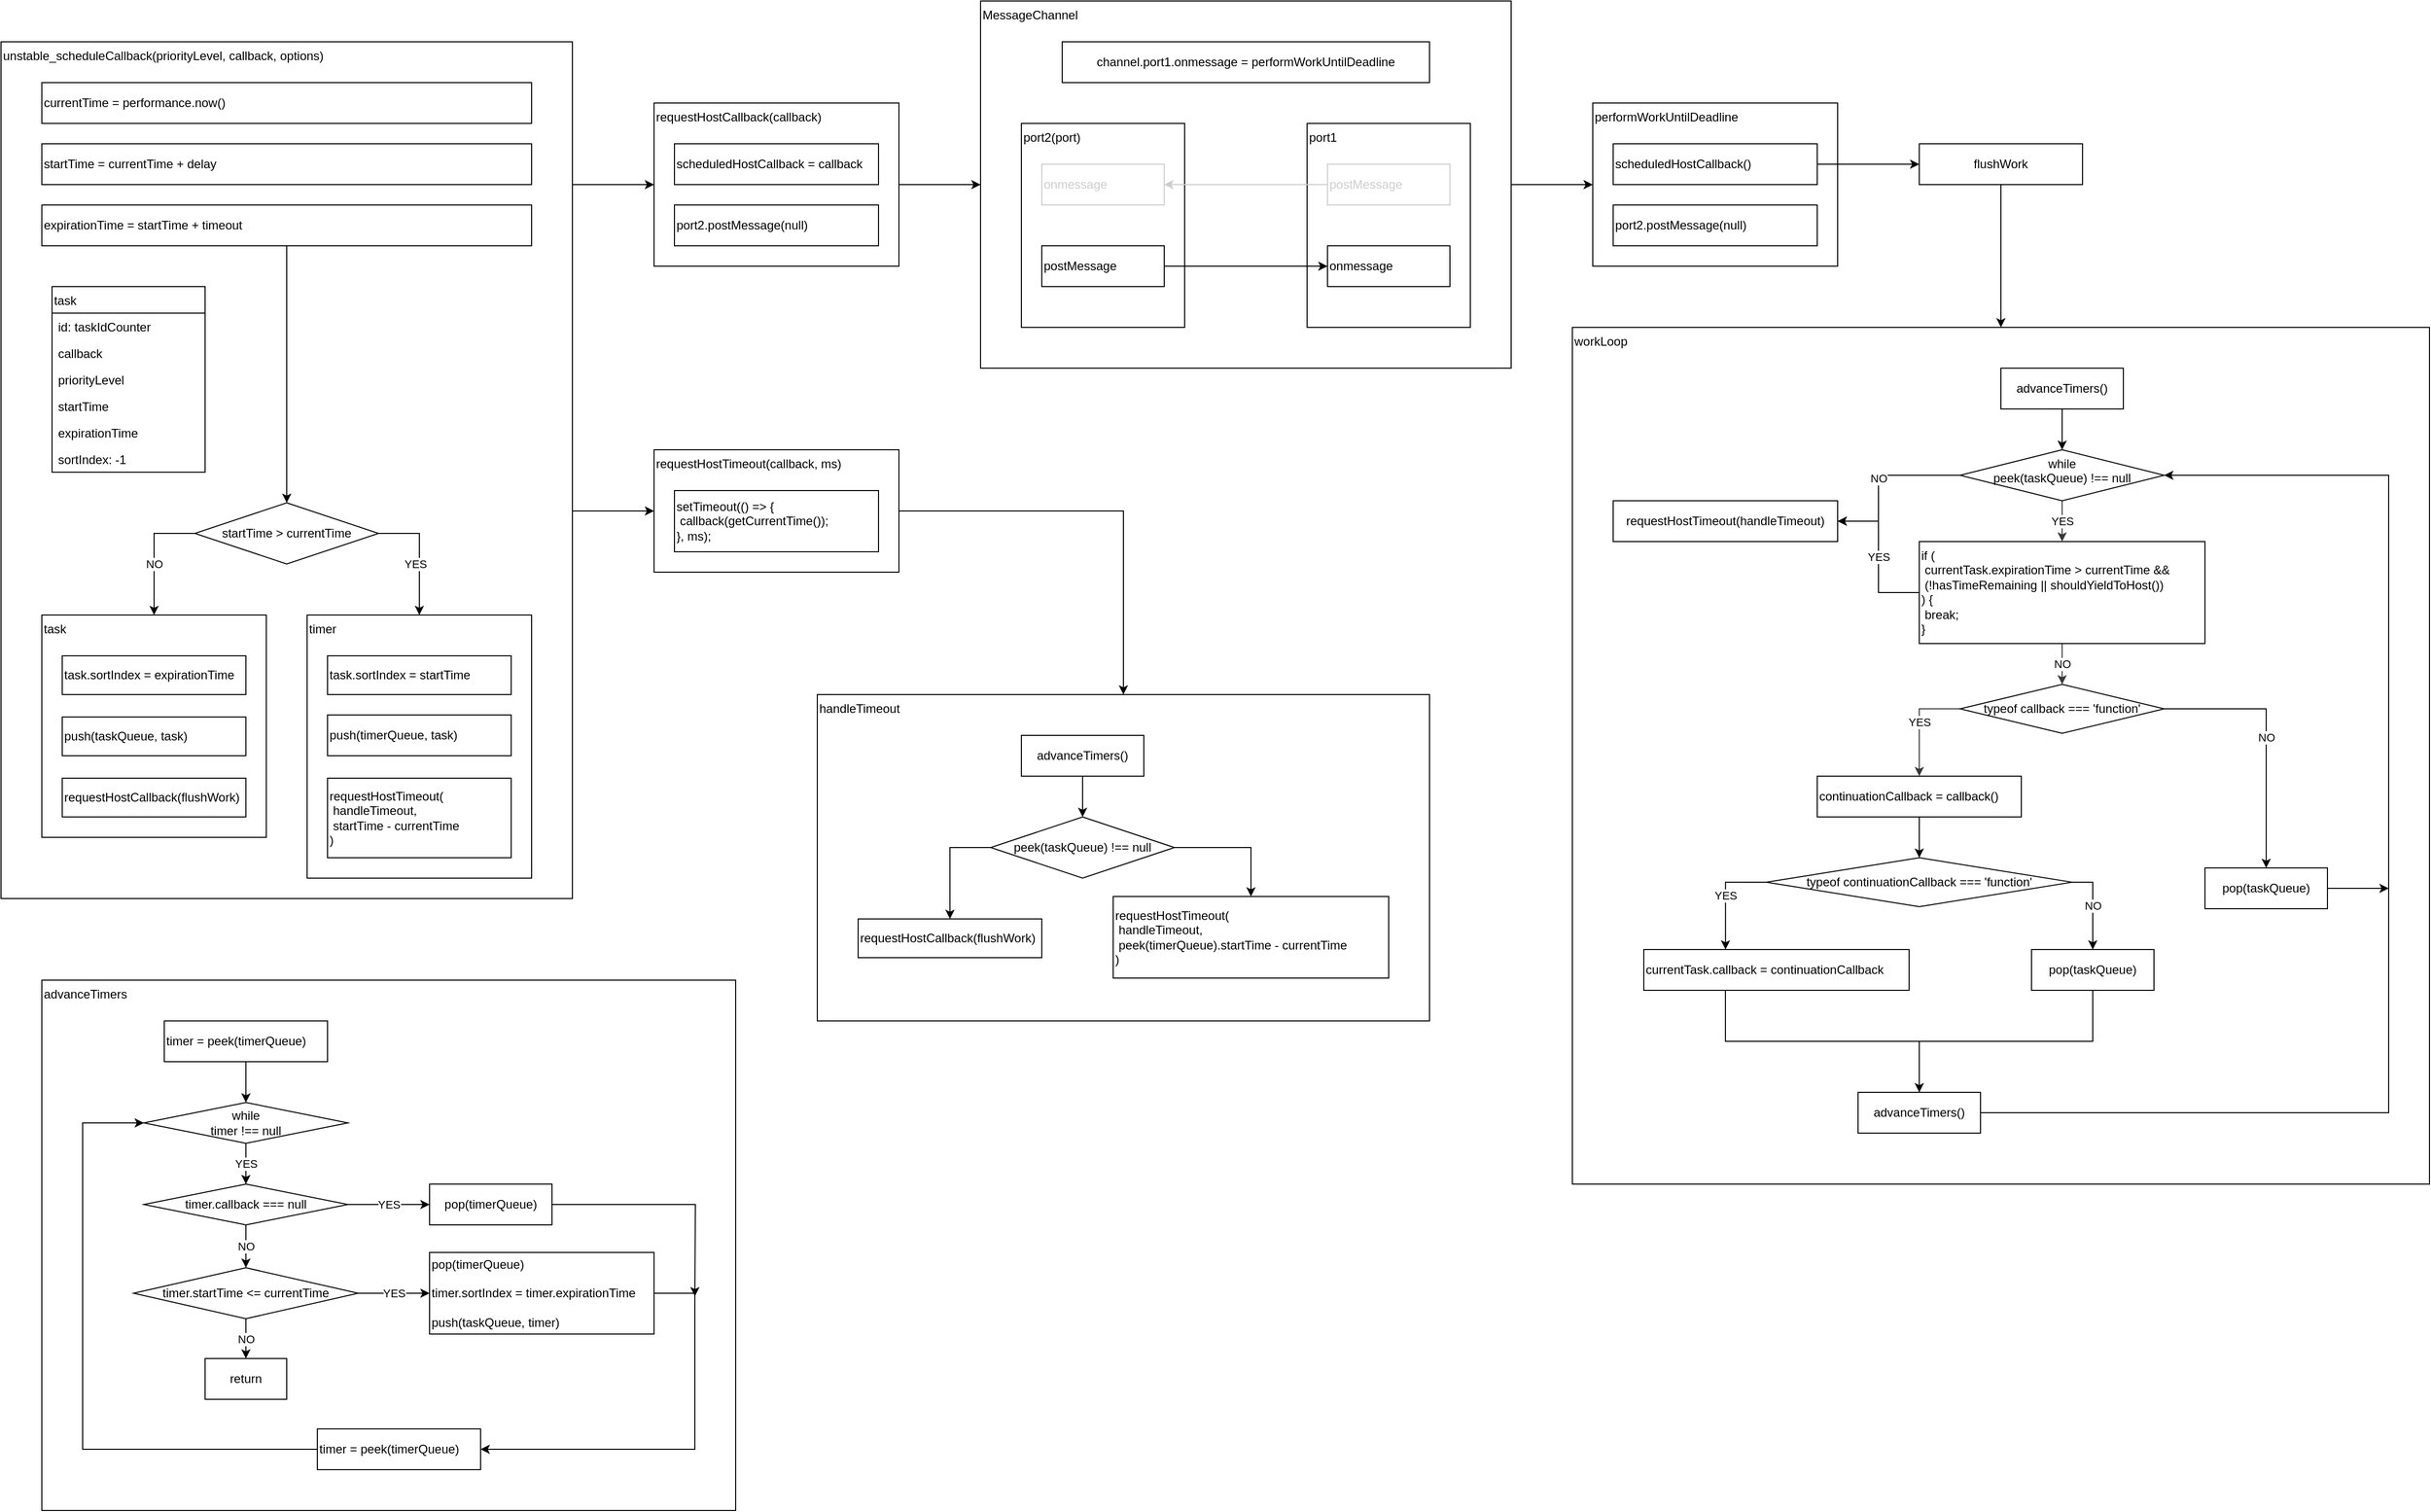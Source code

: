 <mxfile version="14.9.6" type="github">
  <diagram id="sdYTl0LgnBd3mYm8gjIQ" name="Page-1">
    <mxGraphModel dx="5140" dy="2540" grid="1" gridSize="10" guides="1" tooltips="1" connect="1" arrows="1" fold="1" page="0" pageScale="1" pageWidth="850" pageHeight="1100" math="0" shadow="0">
      <root>
        <mxCell id="0" />
        <mxCell id="1" parent="0" />
        <mxCell id="0xATD7XNpNfVmDACj2di-171" value="advanceTimers" style="rounded=0;whiteSpace=wrap;html=1;shadow=0;glass=0;sketch=0;align=left;verticalAlign=top;" vertex="1" parent="1">
          <mxGeometry x="-240" y="960" width="680" height="520" as="geometry" />
        </mxCell>
        <mxCell id="0xATD7XNpNfVmDACj2di-144" value="handleTimeout" style="rounded=0;whiteSpace=wrap;html=1;shadow=0;glass=0;sketch=0;align=left;verticalAlign=top;" vertex="1" parent="1">
          <mxGeometry x="520" y="680" width="600" height="320" as="geometry" />
        </mxCell>
        <mxCell id="0xATD7XNpNfVmDACj2di-132" value="workLoop" style="rounded=0;whiteSpace=wrap;html=1;shadow=0;glass=0;sketch=0;align=left;verticalAlign=top;" vertex="1" parent="1">
          <mxGeometry x="1260" y="320" width="840" height="840" as="geometry" />
        </mxCell>
        <mxCell id="0xATD7XNpNfVmDACj2di-79" style="edgeStyle=orthogonalEdgeStyle;rounded=0;orthogonalLoop=1;jettySize=auto;html=1;" edge="1" parent="1" source="0xATD7XNpNfVmDACj2di-1" target="0xATD7XNpNfVmDACj2di-74">
          <mxGeometry relative="1" as="geometry">
            <Array as="points">
              <mxPoint x="330" y="180" />
              <mxPoint x="330" y="180" />
            </Array>
          </mxGeometry>
        </mxCell>
        <mxCell id="0xATD7XNpNfVmDACj2di-145" style="edgeStyle=orthogonalEdgeStyle;rounded=0;orthogonalLoop=1;jettySize=auto;html=1;entryX=0;entryY=0.5;entryDx=0;entryDy=0;fontColor=#000000;" edge="1" parent="1" source="0xATD7XNpNfVmDACj2di-1" target="0xATD7XNpNfVmDACj2di-76">
          <mxGeometry relative="1" as="geometry">
            <Array as="points">
              <mxPoint x="300" y="500" />
              <mxPoint x="300" y="500" />
            </Array>
          </mxGeometry>
        </mxCell>
        <mxCell id="0xATD7XNpNfVmDACj2di-1" value="unstable_scheduleCallback(priorityLevel, callback, options)" style="rounded=0;whiteSpace=wrap;html=1;align=left;verticalAlign=top;" vertex="1" parent="1">
          <mxGeometry x="-280" y="40" width="560" height="840" as="geometry" />
        </mxCell>
        <mxCell id="0xATD7XNpNfVmDACj2di-3" value="currentTime = performance.now()" style="rounded=0;whiteSpace=wrap;html=1;verticalAlign=middle;align=left;" vertex="1" parent="1">
          <mxGeometry x="-240" y="80" width="480" height="40" as="geometry" />
        </mxCell>
        <mxCell id="0xATD7XNpNfVmDACj2di-4" value="startTime = currentTime + delay" style="rounded=0;whiteSpace=wrap;html=1;verticalAlign=middle;align=left;" vertex="1" parent="1">
          <mxGeometry x="-240" y="140" width="480" height="40" as="geometry" />
        </mxCell>
        <mxCell id="0xATD7XNpNfVmDACj2di-62" style="edgeStyle=orthogonalEdgeStyle;rounded=0;orthogonalLoop=1;jettySize=auto;html=1;" edge="1" parent="1" source="0xATD7XNpNfVmDACj2di-5" target="0xATD7XNpNfVmDACj2di-7">
          <mxGeometry relative="1" as="geometry" />
        </mxCell>
        <mxCell id="0xATD7XNpNfVmDACj2di-5" value="expirationTime = startTime + timeout" style="rounded=0;whiteSpace=wrap;html=1;verticalAlign=middle;align=left;" vertex="1" parent="1">
          <mxGeometry x="-240" y="200" width="480" height="40" as="geometry" />
        </mxCell>
        <mxCell id="0xATD7XNpNfVmDACj2di-10" style="edgeStyle=orthogonalEdgeStyle;rounded=0;orthogonalLoop=1;jettySize=auto;html=1;" edge="1" parent="1" source="0xATD7XNpNfVmDACj2di-7" target="0xATD7XNpNfVmDACj2di-9">
          <mxGeometry relative="1" as="geometry">
            <Array as="points">
              <mxPoint x="-130" y="522" />
            </Array>
          </mxGeometry>
        </mxCell>
        <mxCell id="0xATD7XNpNfVmDACj2di-29" value="NO" style="edgeLabel;html=1;align=center;verticalAlign=middle;resizable=0;points=[];" vertex="1" connectable="0" parent="0xATD7XNpNfVmDACj2di-10">
          <mxGeometry x="-0.033" relative="1" as="geometry">
            <mxPoint y="12" as="offset" />
          </mxGeometry>
        </mxCell>
        <mxCell id="0xATD7XNpNfVmDACj2di-25" style="edgeStyle=orthogonalEdgeStyle;rounded=0;orthogonalLoop=1;jettySize=auto;html=1;entryX=0.5;entryY=0;entryDx=0;entryDy=0;" edge="1" parent="1" source="0xATD7XNpNfVmDACj2di-7" target="0xATD7XNpNfVmDACj2di-21">
          <mxGeometry relative="1" as="geometry">
            <Array as="points">
              <mxPoint x="130" y="522" />
            </Array>
          </mxGeometry>
        </mxCell>
        <mxCell id="0xATD7XNpNfVmDACj2di-27" value="YES" style="edgeLabel;html=1;align=center;verticalAlign=middle;resizable=0;points=[];" vertex="1" connectable="0" parent="0xATD7XNpNfVmDACj2di-25">
          <mxGeometry x="0.1" y="-4" relative="1" as="geometry">
            <mxPoint y="4" as="offset" />
          </mxGeometry>
        </mxCell>
        <mxCell id="0xATD7XNpNfVmDACj2di-7" value="startTime &amp;gt; currentTime" style="rhombus;whiteSpace=wrap;html=1;align=center;verticalAlign=middle;" vertex="1" parent="1">
          <mxGeometry x="-90" y="492" width="180" height="60" as="geometry" />
        </mxCell>
        <mxCell id="0xATD7XNpNfVmDACj2di-9" value="task" style="rounded=0;whiteSpace=wrap;html=1;align=left;verticalAlign=top;" vertex="1" parent="1">
          <mxGeometry x="-240" y="602" width="220" height="218" as="geometry" />
        </mxCell>
        <mxCell id="0xATD7XNpNfVmDACj2di-16" value="task.sortIndex = expirationTime" style="rounded=0;whiteSpace=wrap;html=1;align=left;verticalAlign=middle;" vertex="1" parent="1">
          <mxGeometry x="-220" y="642" width="180" height="38" as="geometry" />
        </mxCell>
        <mxCell id="0xATD7XNpNfVmDACj2di-17" value="push(taskQueue, task)" style="rounded=0;whiteSpace=wrap;html=1;align=left;verticalAlign=middle;" vertex="1" parent="1">
          <mxGeometry x="-220" y="702" width="180" height="38" as="geometry" />
        </mxCell>
        <mxCell id="0xATD7XNpNfVmDACj2di-18" value="requestHostCallback(flushWork)" style="rounded=0;whiteSpace=wrap;html=1;align=left;verticalAlign=middle;" vertex="1" parent="1">
          <mxGeometry x="-220" y="762" width="180" height="38" as="geometry" />
        </mxCell>
        <mxCell id="0xATD7XNpNfVmDACj2di-21" value="timer" style="rounded=0;whiteSpace=wrap;html=1;align=left;verticalAlign=top;" vertex="1" parent="1">
          <mxGeometry x="20" y="602" width="220" height="258" as="geometry" />
        </mxCell>
        <mxCell id="0xATD7XNpNfVmDACj2di-22" value="task.sortIndex = startTime" style="rounded=0;whiteSpace=wrap;html=1;align=left;verticalAlign=middle;" vertex="1" parent="1">
          <mxGeometry x="40" y="642" width="180" height="38" as="geometry" />
        </mxCell>
        <mxCell id="0xATD7XNpNfVmDACj2di-23" value="push(timerQueue, task)" style="rounded=0;whiteSpace=wrap;html=1;align=left;verticalAlign=middle;" vertex="1" parent="1">
          <mxGeometry x="40" y="700" width="180" height="40" as="geometry" />
        </mxCell>
        <mxCell id="0xATD7XNpNfVmDACj2di-24" value="requestHostTimeout(&lt;br&gt;&lt;span style=&quot;white-space: pre&quot;&gt;	&lt;/span&gt;handleTimeout,&lt;br&gt;&lt;span style=&quot;white-space: pre&quot;&gt;	&lt;/span&gt;startTime - currentTime&lt;br&gt;)" style="rounded=0;whiteSpace=wrap;html=1;align=left;verticalAlign=middle;" vertex="1" parent="1">
          <mxGeometry x="40" y="762" width="180" height="78" as="geometry" />
        </mxCell>
        <mxCell id="0xATD7XNpNfVmDACj2di-32" value="task" style="swimlane;fontStyle=0;childLayout=stackLayout;horizontal=1;startSize=26;horizontalStack=0;resizeParent=1;resizeParentMax=0;resizeLast=0;collapsible=1;marginBottom=0;align=left;verticalAlign=top;swimlaneFillColor=none;" vertex="1" parent="1">
          <mxGeometry x="-230" y="280" width="150" height="182" as="geometry">
            <mxRectangle x="100" y="208" width="50" height="26" as="alternateBounds" />
          </mxGeometry>
        </mxCell>
        <mxCell id="0xATD7XNpNfVmDACj2di-33" value="id: taskIdCounter" style="text;strokeColor=none;fillColor=none;align=left;verticalAlign=top;spacingLeft=4;spacingRight=4;overflow=hidden;rotatable=0;points=[[0,0.5],[1,0.5]];portConstraint=eastwest;" vertex="1" parent="0xATD7XNpNfVmDACj2di-32">
          <mxGeometry y="26" width="150" height="26" as="geometry" />
        </mxCell>
        <mxCell id="0xATD7XNpNfVmDACj2di-34" value="callback" style="text;strokeColor=none;fillColor=none;align=left;verticalAlign=top;spacingLeft=4;spacingRight=4;overflow=hidden;rotatable=0;points=[[0,0.5],[1,0.5]];portConstraint=eastwest;" vertex="1" parent="0xATD7XNpNfVmDACj2di-32">
          <mxGeometry y="52" width="150" height="26" as="geometry" />
        </mxCell>
        <mxCell id="0xATD7XNpNfVmDACj2di-35" value="priorityLevel" style="text;strokeColor=none;fillColor=none;align=left;verticalAlign=top;spacingLeft=4;spacingRight=4;overflow=hidden;rotatable=0;points=[[0,0.5],[1,0.5]];portConstraint=eastwest;" vertex="1" parent="0xATD7XNpNfVmDACj2di-32">
          <mxGeometry y="78" width="150" height="26" as="geometry" />
        </mxCell>
        <mxCell id="0xATD7XNpNfVmDACj2di-59" value="startTime" style="text;strokeColor=none;fillColor=none;align=left;verticalAlign=top;spacingLeft=4;spacingRight=4;overflow=hidden;rotatable=0;points=[[0,0.5],[1,0.5]];portConstraint=eastwest;" vertex="1" parent="0xATD7XNpNfVmDACj2di-32">
          <mxGeometry y="104" width="150" height="26" as="geometry" />
        </mxCell>
        <mxCell id="0xATD7XNpNfVmDACj2di-60" value="expirationTime" style="text;strokeColor=none;fillColor=none;align=left;verticalAlign=top;spacingLeft=4;spacingRight=4;overflow=hidden;rotatable=0;points=[[0,0.5],[1,0.5]];portConstraint=eastwest;" vertex="1" parent="0xATD7XNpNfVmDACj2di-32">
          <mxGeometry y="130" width="150" height="26" as="geometry" />
        </mxCell>
        <mxCell id="0xATD7XNpNfVmDACj2di-61" value="sortIndex: -1" style="text;strokeColor=none;fillColor=none;align=left;verticalAlign=top;spacingLeft=4;spacingRight=4;overflow=hidden;rotatable=0;points=[[0,0.5],[1,0.5]];portConstraint=eastwest;" vertex="1" parent="0xATD7XNpNfVmDACj2di-32">
          <mxGeometry y="156" width="150" height="26" as="geometry" />
        </mxCell>
        <mxCell id="0xATD7XNpNfVmDACj2di-136" style="edgeStyle=orthogonalEdgeStyle;rounded=0;orthogonalLoop=1;jettySize=auto;html=1;fontColor=#000000;entryX=0;entryY=0.5;entryDx=0;entryDy=0;" edge="1" parent="1" source="0xATD7XNpNfVmDACj2di-63" target="0xATD7XNpNfVmDACj2di-88">
          <mxGeometry relative="1" as="geometry">
            <mxPoint x="1260" y="180" as="targetPoint" />
          </mxGeometry>
        </mxCell>
        <mxCell id="0xATD7XNpNfVmDACj2di-63" value="MessageChannel" style="rounded=0;whiteSpace=wrap;html=1;shadow=0;glass=0;sketch=0;gradientColor=none;align=left;verticalAlign=top;" vertex="1" parent="1">
          <mxGeometry x="680" width="520" height="360" as="geometry" />
        </mxCell>
        <mxCell id="0xATD7XNpNfVmDACj2di-64" value="port2(port)" style="rounded=0;whiteSpace=wrap;html=1;shadow=0;glass=0;sketch=0;gradientColor=none;align=left;verticalAlign=top;" vertex="1" parent="1">
          <mxGeometry x="720" y="120" width="160" height="200" as="geometry" />
        </mxCell>
        <mxCell id="0xATD7XNpNfVmDACj2di-65" value="onmessage" style="rounded=0;html=1;shadow=0;glass=0;sketch=0;align=left;verticalAlign=middle;labelBorderColor=none;whiteSpace=wrap;fillColor=none;strokeColor=#CCCCCC;fontColor=#CCCCCC;" vertex="1" parent="1">
          <mxGeometry x="740" y="160" width="120" height="40" as="geometry" />
        </mxCell>
        <mxCell id="0xATD7XNpNfVmDACj2di-68" value="postMessage" style="rounded=0;whiteSpace=wrap;html=1;shadow=0;glass=0;sketch=0;gradientColor=none;align=left;verticalAlign=middle;" vertex="1" parent="1">
          <mxGeometry x="740" y="240" width="120" height="40" as="geometry" />
        </mxCell>
        <mxCell id="0xATD7XNpNfVmDACj2di-69" value="port1" style="rounded=0;whiteSpace=wrap;html=1;shadow=0;glass=0;sketch=0;gradientColor=none;align=left;verticalAlign=top;" vertex="1" parent="1">
          <mxGeometry x="1000" y="120" width="160" height="200" as="geometry" />
        </mxCell>
        <mxCell id="0xATD7XNpNfVmDACj2di-70" value="onmessage" style="rounded=0;whiteSpace=wrap;html=1;shadow=0;glass=0;sketch=0;gradientColor=none;align=left;verticalAlign=middle;" vertex="1" parent="1">
          <mxGeometry x="1020" y="240" width="120" height="40" as="geometry" />
        </mxCell>
        <mxCell id="0xATD7XNpNfVmDACj2di-72" style="edgeStyle=orthogonalEdgeStyle;rounded=0;orthogonalLoop=1;jettySize=auto;html=1;entryX=1;entryY=0.5;entryDx=0;entryDy=0;strokeColor=#CCCCCC;" edge="1" parent="1" source="0xATD7XNpNfVmDACj2di-71" target="0xATD7XNpNfVmDACj2di-65">
          <mxGeometry relative="1" as="geometry" />
        </mxCell>
        <mxCell id="0xATD7XNpNfVmDACj2di-71" value="postMessage" style="rounded=0;whiteSpace=wrap;html=1;shadow=0;glass=0;sketch=0;gradientColor=none;align=left;verticalAlign=middle;strokeColor=#CCCCCC;fontColor=#CCCCCC;" vertex="1" parent="1">
          <mxGeometry x="1020" y="160" width="120" height="40" as="geometry" />
        </mxCell>
        <mxCell id="0xATD7XNpNfVmDACj2di-73" style="edgeStyle=orthogonalEdgeStyle;rounded=0;orthogonalLoop=1;jettySize=auto;html=1;" edge="1" parent="1" source="0xATD7XNpNfVmDACj2di-68" target="0xATD7XNpNfVmDACj2di-70">
          <mxGeometry relative="1" as="geometry" />
        </mxCell>
        <mxCell id="0xATD7XNpNfVmDACj2di-83" style="edgeStyle=orthogonalEdgeStyle;rounded=0;orthogonalLoop=1;jettySize=auto;html=1;entryX=0;entryY=0.5;entryDx=0;entryDy=0;" edge="1" parent="1" source="0xATD7XNpNfVmDACj2di-74" target="0xATD7XNpNfVmDACj2di-63">
          <mxGeometry relative="1" as="geometry">
            <mxPoint x="660" y="180" as="targetPoint" />
          </mxGeometry>
        </mxCell>
        <mxCell id="0xATD7XNpNfVmDACj2di-74" value="requestHostCallback(callback)" style="rounded=0;whiteSpace=wrap;html=1;shadow=0;glass=0;sketch=0;gradientColor=none;align=left;verticalAlign=top;" vertex="1" parent="1">
          <mxGeometry x="360" y="100" width="240" height="160" as="geometry" />
        </mxCell>
        <mxCell id="0xATD7XNpNfVmDACj2di-75" value="port2.postMessage(null)" style="rounded=0;whiteSpace=wrap;html=1;shadow=0;glass=0;sketch=0;gradientColor=none;align=left;verticalAlign=middle;" vertex="1" parent="1">
          <mxGeometry x="380" y="200" width="200" height="40" as="geometry" />
        </mxCell>
        <mxCell id="0xATD7XNpNfVmDACj2di-146" style="edgeStyle=orthogonalEdgeStyle;rounded=0;orthogonalLoop=1;jettySize=auto;html=1;entryX=0.5;entryY=0;entryDx=0;entryDy=0;fontColor=#000000;" edge="1" parent="1" source="0xATD7XNpNfVmDACj2di-76" target="0xATD7XNpNfVmDACj2di-144">
          <mxGeometry relative="1" as="geometry">
            <Array as="points">
              <mxPoint x="820" y="500" />
            </Array>
          </mxGeometry>
        </mxCell>
        <mxCell id="0xATD7XNpNfVmDACj2di-76" value="requestHostTimeout(callback, ms)" style="rounded=0;whiteSpace=wrap;html=1;shadow=0;glass=0;sketch=0;gradientColor=none;align=left;verticalAlign=top;" vertex="1" parent="1">
          <mxGeometry x="360" y="440" width="240" height="120" as="geometry" />
        </mxCell>
        <mxCell id="0xATD7XNpNfVmDACj2di-77" value="setTimeout(() =&amp;gt; {&lt;br&gt;&lt;span style=&quot;white-space: pre&quot;&gt;	&lt;/span&gt;callback(getCurrentTime());&lt;br&gt;}, ms);" style="rounded=0;whiteSpace=wrap;html=1;shadow=0;glass=0;sketch=0;gradientColor=none;align=left;verticalAlign=middle;" vertex="1" parent="1">
          <mxGeometry x="380" y="480" width="200" height="60" as="geometry" />
        </mxCell>
        <mxCell id="0xATD7XNpNfVmDACj2di-78" value="scheduledHostCallback = callback" style="rounded=0;whiteSpace=wrap;html=1;shadow=0;glass=0;sketch=0;gradientColor=none;align=left;verticalAlign=middle;" vertex="1" parent="1">
          <mxGeometry x="380" y="140" width="200" height="40" as="geometry" />
        </mxCell>
        <mxCell id="0xATD7XNpNfVmDACj2di-86" value="&lt;span style=&quot;&quot;&gt;channel.port1.onmessage = performWorkUntilDeadline&lt;/span&gt;" style="rounded=0;whiteSpace=wrap;html=1;shadow=0;glass=0;sketch=0;align=center;verticalAlign=middle;" vertex="1" parent="1">
          <mxGeometry x="760" y="40" width="360" height="40" as="geometry" />
        </mxCell>
        <mxCell id="0xATD7XNpNfVmDACj2di-88" value="performWorkUntilDeadline" style="rounded=0;whiteSpace=wrap;html=1;shadow=0;glass=0;sketch=0;align=left;verticalAlign=top;" vertex="1" parent="1">
          <mxGeometry x="1280" y="100" width="240" height="160" as="geometry" />
        </mxCell>
        <mxCell id="0xATD7XNpNfVmDACj2di-134" style="edgeStyle=orthogonalEdgeStyle;rounded=0;orthogonalLoop=1;jettySize=auto;html=1;fontColor=#000000;" edge="1" parent="1" source="0xATD7XNpNfVmDACj2di-89" target="0xATD7XNpNfVmDACj2di-92">
          <mxGeometry relative="1" as="geometry" />
        </mxCell>
        <mxCell id="0xATD7XNpNfVmDACj2di-89" value="scheduledHostCallback()" style="rounded=0;whiteSpace=wrap;html=1;shadow=0;glass=0;sketch=0;align=left;verticalAlign=middle;" vertex="1" parent="1">
          <mxGeometry x="1300" y="140" width="200" height="40" as="geometry" />
        </mxCell>
        <mxCell id="0xATD7XNpNfVmDACj2di-91" value="port2.postMessage(null)" style="rounded=0;whiteSpace=wrap;html=1;shadow=0;glass=0;sketch=0;align=left;verticalAlign=middle;" vertex="1" parent="1">
          <mxGeometry x="1300" y="200" width="200" height="40" as="geometry" />
        </mxCell>
        <mxCell id="0xATD7XNpNfVmDACj2di-135" style="edgeStyle=orthogonalEdgeStyle;rounded=0;orthogonalLoop=1;jettySize=auto;html=1;entryX=0.5;entryY=0;entryDx=0;entryDy=0;fontColor=#000000;" edge="1" parent="1" source="0xATD7XNpNfVmDACj2di-92" target="0xATD7XNpNfVmDACj2di-132">
          <mxGeometry relative="1" as="geometry" />
        </mxCell>
        <mxCell id="0xATD7XNpNfVmDACj2di-92" value="flushWork" style="rounded=0;whiteSpace=wrap;html=1;shadow=0;glass=0;sketch=0;align=center;verticalAlign=middle;" vertex="1" parent="1">
          <mxGeometry x="1600" y="140" width="160" height="40" as="geometry" />
        </mxCell>
        <mxCell id="0xATD7XNpNfVmDACj2di-107" value="YES" style="edgeStyle=orthogonalEdgeStyle;rounded=0;orthogonalLoop=1;jettySize=auto;html=1;entryX=0.5;entryY=0;entryDx=0;entryDy=0;fontColor=#000000;fillColor=#eeeeee;strokeColor=#36393d;" edge="1" parent="1" source="0xATD7XNpNfVmDACj2di-94" target="0xATD7XNpNfVmDACj2di-100">
          <mxGeometry relative="1" as="geometry" />
        </mxCell>
        <mxCell id="0xATD7XNpNfVmDACj2di-127" value="NO" style="edgeStyle=orthogonalEdgeStyle;rounded=0;orthogonalLoop=1;jettySize=auto;html=1;fontColor=#000000;entryX=1;entryY=0.5;entryDx=0;entryDy=0;" edge="1" parent="1" source="0xATD7XNpNfVmDACj2di-94" target="0xATD7XNpNfVmDACj2di-131">
          <mxGeometry relative="1" as="geometry">
            <mxPoint x="1440" y="465" as="targetPoint" />
            <Array as="points">
              <mxPoint x="1560" y="465" />
              <mxPoint x="1560" y="510" />
            </Array>
          </mxGeometry>
        </mxCell>
        <mxCell id="0xATD7XNpNfVmDACj2di-94" value="while&lt;br&gt;peek(taskQueue) !== null" style="rhombus;whiteSpace=wrap;html=1;rounded=0;shadow=0;glass=0;sketch=0;align=center;verticalAlign=top;" vertex="1" parent="1">
          <mxGeometry x="1640" y="440" width="200" height="50" as="geometry" />
        </mxCell>
        <mxCell id="0xATD7XNpNfVmDACj2di-111" value="YES" style="edgeStyle=orthogonalEdgeStyle;rounded=0;orthogonalLoop=1;jettySize=auto;html=1;entryX=0.5;entryY=0;entryDx=0;entryDy=0;fontColor=#000000;fillColor=#eeeeee;strokeColor=#36393d;" edge="1" parent="1" source="0xATD7XNpNfVmDACj2di-95" target="0xATD7XNpNfVmDACj2di-101">
          <mxGeometry relative="1" as="geometry">
            <Array as="points">
              <mxPoint x="1600" y="694" />
            </Array>
          </mxGeometry>
        </mxCell>
        <mxCell id="0xATD7XNpNfVmDACj2di-118" value="NO" style="edgeStyle=orthogonalEdgeStyle;rounded=0;orthogonalLoop=1;jettySize=auto;html=1;fontColor=#000000;" edge="1" parent="1" source="0xATD7XNpNfVmDACj2di-95" target="0xATD7XNpNfVmDACj2di-96">
          <mxGeometry relative="1" as="geometry" />
        </mxCell>
        <mxCell id="0xATD7XNpNfVmDACj2di-95" value="typeof callback === &#39;function&#39;" style="rhombus;whiteSpace=wrap;html=1;rounded=0;shadow=0;glass=0;sketch=0;align=center;verticalAlign=middle;" vertex="1" parent="1">
          <mxGeometry x="1640" y="670" width="200" height="48" as="geometry" />
        </mxCell>
        <mxCell id="0xATD7XNpNfVmDACj2di-120" style="edgeStyle=orthogonalEdgeStyle;rounded=0;orthogonalLoop=1;jettySize=auto;html=1;fontColor=#000000;" edge="1" parent="1" source="0xATD7XNpNfVmDACj2di-96">
          <mxGeometry relative="1" as="geometry">
            <mxPoint x="2060" y="870" as="targetPoint" />
          </mxGeometry>
        </mxCell>
        <mxCell id="0xATD7XNpNfVmDACj2di-96" value="pop(taskQueue)" style="rounded=0;whiteSpace=wrap;html=1;shadow=0;glass=0;sketch=0;align=center;verticalAlign=middle;" vertex="1" parent="1">
          <mxGeometry x="1880" y="850" width="120" height="40" as="geometry" />
        </mxCell>
        <mxCell id="0xATD7XNpNfVmDACj2di-116" style="edgeStyle=orthogonalEdgeStyle;rounded=0;orthogonalLoop=1;jettySize=auto;html=1;fontColor=#000000;" edge="1" parent="1" source="0xATD7XNpNfVmDACj2di-97">
          <mxGeometry relative="1" as="geometry">
            <mxPoint x="1600" y="1080" as="targetPoint" />
            <Array as="points">
              <mxPoint x="1770" y="1020" />
              <mxPoint x="1600" y="1020" />
            </Array>
          </mxGeometry>
        </mxCell>
        <mxCell id="0xATD7XNpNfVmDACj2di-97" value="pop(taskQueue)" style="rounded=0;whiteSpace=wrap;html=1;shadow=0;glass=0;sketch=0;align=center;verticalAlign=middle;" vertex="1" parent="1">
          <mxGeometry x="1710" y="930" width="120" height="40" as="geometry" />
        </mxCell>
        <mxCell id="0xATD7XNpNfVmDACj2di-108" value="NO" style="edgeStyle=orthogonalEdgeStyle;rounded=0;orthogonalLoop=1;jettySize=auto;html=1;entryX=0.5;entryY=0;entryDx=0;entryDy=0;fontColor=#000000;fillColor=#eeeeee;strokeColor=#36393d;" edge="1" parent="1" source="0xATD7XNpNfVmDACj2di-100" target="0xATD7XNpNfVmDACj2di-95">
          <mxGeometry relative="1" as="geometry" />
        </mxCell>
        <mxCell id="0xATD7XNpNfVmDACj2di-128" value="YES" style="edgeStyle=orthogonalEdgeStyle;rounded=0;orthogonalLoop=1;jettySize=auto;html=1;fontColor=#000000;entryX=1;entryY=0.5;entryDx=0;entryDy=0;" edge="1" parent="1" source="0xATD7XNpNfVmDACj2di-100" target="0xATD7XNpNfVmDACj2di-131">
          <mxGeometry relative="1" as="geometry">
            <mxPoint x="1520" y="470" as="targetPoint" />
            <Array as="points">
              <mxPoint x="1560" y="580" />
              <mxPoint x="1560" y="510" />
            </Array>
          </mxGeometry>
        </mxCell>
        <mxCell id="0xATD7XNpNfVmDACj2di-100" value="if (&lt;br&gt;&lt;div&gt;&lt;span&gt;&lt;span style=&quot;white-space: pre&quot;&gt;	&lt;/span&gt;currentTask.expirationTime &amp;gt; currentTime &amp;amp;&amp;amp;&lt;/span&gt;&lt;/div&gt;&lt;span style=&quot;white-space: pre&quot;&gt;	&lt;/span&gt;(!hasTimeRemaining || shouldYieldToHost())&lt;br&gt;) {&lt;br&gt;&lt;span style=&quot;white-space: pre&quot;&gt;	&lt;/span&gt;break;&lt;br&gt;}" style="rounded=0;whiteSpace=wrap;html=1;shadow=0;glass=0;sketch=0;align=left;verticalAlign=top;" vertex="1" parent="1">
          <mxGeometry x="1600" y="530" width="280" height="100" as="geometry" />
        </mxCell>
        <mxCell id="0xATD7XNpNfVmDACj2di-112" style="edgeStyle=orthogonalEdgeStyle;rounded=0;orthogonalLoop=1;jettySize=auto;html=1;entryX=0.5;entryY=0;entryDx=0;entryDy=0;fontColor=#000000;" edge="1" parent="1" source="0xATD7XNpNfVmDACj2di-101" target="0xATD7XNpNfVmDACj2di-102">
          <mxGeometry relative="1" as="geometry" />
        </mxCell>
        <mxCell id="0xATD7XNpNfVmDACj2di-101" value="continuationCallback = callback()" style="rounded=0;whiteSpace=wrap;html=1;shadow=0;glass=0;sketch=0;align=left;verticalAlign=middle;" vertex="1" parent="1">
          <mxGeometry x="1500" y="760" width="200" height="40" as="geometry" />
        </mxCell>
        <mxCell id="0xATD7XNpNfVmDACj2di-115" value="NO" style="edgeStyle=orthogonalEdgeStyle;rounded=0;orthogonalLoop=1;jettySize=auto;html=1;entryX=0.5;entryY=0;entryDx=0;entryDy=0;fontColor=#000000;" edge="1" parent="1" source="0xATD7XNpNfVmDACj2di-102" target="0xATD7XNpNfVmDACj2di-97">
          <mxGeometry relative="1" as="geometry">
            <Array as="points">
              <mxPoint x="1770" y="864" />
            </Array>
          </mxGeometry>
        </mxCell>
        <mxCell id="0xATD7XNpNfVmDACj2di-117" value="YES" style="edgeStyle=orthogonalEdgeStyle;rounded=0;orthogonalLoop=1;jettySize=auto;html=1;entryX=0.308;entryY=0;entryDx=0;entryDy=0;entryPerimeter=0;fontColor=#000000;" edge="1" parent="1" source="0xATD7XNpNfVmDACj2di-102" target="0xATD7XNpNfVmDACj2di-103">
          <mxGeometry relative="1" as="geometry">
            <Array as="points">
              <mxPoint x="1410" y="864" />
            </Array>
          </mxGeometry>
        </mxCell>
        <mxCell id="0xATD7XNpNfVmDACj2di-102" value="typeof continuationCallback === &#39;function&#39;" style="rhombus;whiteSpace=wrap;html=1;rounded=0;shadow=0;glass=0;sketch=0;align=center;verticalAlign=middle;" vertex="1" parent="1">
          <mxGeometry x="1450" y="840" width="300" height="48" as="geometry" />
        </mxCell>
        <mxCell id="0xATD7XNpNfVmDACj2di-114" style="edgeStyle=orthogonalEdgeStyle;rounded=0;orthogonalLoop=1;jettySize=auto;html=1;fontColor=#000000;" edge="1" parent="1" source="0xATD7XNpNfVmDACj2di-103" target="0xATD7XNpNfVmDACj2di-104">
          <mxGeometry relative="1" as="geometry">
            <Array as="points">
              <mxPoint x="1410" y="1020" />
              <mxPoint x="1600" y="1020" />
            </Array>
          </mxGeometry>
        </mxCell>
        <mxCell id="0xATD7XNpNfVmDACj2di-103" value="currentTask.callback = continuationCallback" style="rounded=0;whiteSpace=wrap;html=1;shadow=0;glass=0;sketch=0;align=left;verticalAlign=middle;" vertex="1" parent="1">
          <mxGeometry x="1330" y="930" width="260" height="40" as="geometry" />
        </mxCell>
        <mxCell id="0xATD7XNpNfVmDACj2di-119" style="edgeStyle=orthogonalEdgeStyle;rounded=0;orthogonalLoop=1;jettySize=auto;html=1;entryX=1;entryY=0.5;entryDx=0;entryDy=0;fontColor=#000000;" edge="1" parent="1" source="0xATD7XNpNfVmDACj2di-104" target="0xATD7XNpNfVmDACj2di-94">
          <mxGeometry relative="1" as="geometry">
            <Array as="points">
              <mxPoint x="2060" y="1090" />
              <mxPoint x="2060" y="465" />
            </Array>
          </mxGeometry>
        </mxCell>
        <mxCell id="0xATD7XNpNfVmDACj2di-104" value="advanceTimers()" style="rounded=0;whiteSpace=wrap;html=1;shadow=0;glass=0;sketch=0;align=center;verticalAlign=middle;" vertex="1" parent="1">
          <mxGeometry x="1540" y="1070" width="120" height="40" as="geometry" />
        </mxCell>
        <mxCell id="0xATD7XNpNfVmDACj2di-106" style="edgeStyle=orthogonalEdgeStyle;rounded=0;orthogonalLoop=1;jettySize=auto;html=1;entryX=0.5;entryY=0;entryDx=0;entryDy=0;fontColor=#000000;" edge="1" parent="1" source="0xATD7XNpNfVmDACj2di-105" target="0xATD7XNpNfVmDACj2di-94">
          <mxGeometry relative="1" as="geometry" />
        </mxCell>
        <mxCell id="0xATD7XNpNfVmDACj2di-105" value="advanceTimers()" style="rounded=0;whiteSpace=wrap;html=1;shadow=0;glass=0;sketch=0;align=center;verticalAlign=middle;" vertex="1" parent="1">
          <mxGeometry x="1680" y="360" width="120" height="40" as="geometry" />
        </mxCell>
        <mxCell id="0xATD7XNpNfVmDACj2di-131" value="requestHostTimeout(handleTimeout)" style="rounded=0;whiteSpace=wrap;html=1;shadow=0;glass=0;sketch=0;align=center;verticalAlign=middle;" vertex="1" parent="1">
          <mxGeometry x="1300" y="490" width="220" height="40" as="geometry" />
        </mxCell>
        <mxCell id="0xATD7XNpNfVmDACj2di-143" style="edgeStyle=orthogonalEdgeStyle;rounded=0;orthogonalLoop=1;jettySize=auto;html=1;entryX=0.5;entryY=0;entryDx=0;entryDy=0;fontColor=#000000;" edge="1" parent="1" source="0xATD7XNpNfVmDACj2di-137" target="0xATD7XNpNfVmDACj2di-138">
          <mxGeometry relative="1" as="geometry" />
        </mxCell>
        <mxCell id="0xATD7XNpNfVmDACj2di-137" value="advanceTimers()" style="rounded=0;whiteSpace=wrap;html=1;shadow=0;glass=0;sketch=0;align=center;verticalAlign=middle;" vertex="1" parent="1">
          <mxGeometry x="720" y="720" width="120" height="40" as="geometry" />
        </mxCell>
        <mxCell id="0xATD7XNpNfVmDACj2di-141" style="edgeStyle=orthogonalEdgeStyle;rounded=0;orthogonalLoop=1;jettySize=auto;html=1;entryX=0.5;entryY=0;entryDx=0;entryDy=0;fontColor=#000000;" edge="1" parent="1" source="0xATD7XNpNfVmDACj2di-138" target="0xATD7XNpNfVmDACj2di-139">
          <mxGeometry relative="1" as="geometry">
            <Array as="points">
              <mxPoint x="650" y="830" />
            </Array>
          </mxGeometry>
        </mxCell>
        <mxCell id="0xATD7XNpNfVmDACj2di-142" style="edgeStyle=orthogonalEdgeStyle;rounded=0;orthogonalLoop=1;jettySize=auto;html=1;entryX=0.5;entryY=0;entryDx=0;entryDy=0;fontColor=#000000;" edge="1" parent="1" source="0xATD7XNpNfVmDACj2di-138" target="0xATD7XNpNfVmDACj2di-140">
          <mxGeometry relative="1" as="geometry">
            <Array as="points">
              <mxPoint x="945" y="830" />
            </Array>
          </mxGeometry>
        </mxCell>
        <mxCell id="0xATD7XNpNfVmDACj2di-138" value="peek(taskQueue) !== null" style="rhombus;whiteSpace=wrap;html=1;align=center;verticalAlign=middle;" vertex="1" parent="1">
          <mxGeometry x="690" y="800" width="180" height="60" as="geometry" />
        </mxCell>
        <mxCell id="0xATD7XNpNfVmDACj2di-139" value="requestHostCallback(flushWork)" style="rounded=0;whiteSpace=wrap;html=1;align=left;verticalAlign=middle;" vertex="1" parent="1">
          <mxGeometry x="560" y="900" width="180" height="38" as="geometry" />
        </mxCell>
        <mxCell id="0xATD7XNpNfVmDACj2di-140" value="requestHostTimeout(&lt;br&gt;&lt;span style=&quot;white-space: pre&quot;&gt;	&lt;/span&gt;handleTimeout,&lt;br&gt;&lt;span style=&quot;white-space: pre&quot;&gt;	&lt;/span&gt;peek(timerQueue).startTime - currentTime&lt;br&gt;)" style="rounded=0;whiteSpace=wrap;html=1;align=left;verticalAlign=middle;" vertex="1" parent="1">
          <mxGeometry x="810" y="878" width="270" height="80" as="geometry" />
        </mxCell>
        <mxCell id="0xATD7XNpNfVmDACj2di-149" style="edgeStyle=orthogonalEdgeStyle;rounded=0;orthogonalLoop=1;jettySize=auto;html=1;entryX=0.5;entryY=0;entryDx=0;entryDy=0;fontColor=#000000;" edge="1" parent="1" source="0xATD7XNpNfVmDACj2di-147" target="0xATD7XNpNfVmDACj2di-148">
          <mxGeometry relative="1" as="geometry" />
        </mxCell>
        <mxCell id="0xATD7XNpNfVmDACj2di-147" value="timer = peek(timerQueue)" style="rounded=0;whiteSpace=wrap;html=1;shadow=0;glass=0;sketch=0;align=left;verticalAlign=middle;" vertex="1" parent="1">
          <mxGeometry x="-120" y="1000" width="160" height="40" as="geometry" />
        </mxCell>
        <mxCell id="0xATD7XNpNfVmDACj2di-156" value="YES" style="edgeStyle=orthogonalEdgeStyle;rounded=0;orthogonalLoop=1;jettySize=auto;html=1;entryX=0.5;entryY=0;entryDx=0;entryDy=0;fontColor=#000000;" edge="1" parent="1" source="0xATD7XNpNfVmDACj2di-148" target="0xATD7XNpNfVmDACj2di-150">
          <mxGeometry relative="1" as="geometry" />
        </mxCell>
        <mxCell id="0xATD7XNpNfVmDACj2di-148" value="while&lt;br&gt;timer !== null" style="rhombus;whiteSpace=wrap;html=1;rounded=0;shadow=0;glass=0;sketch=0;align=center;verticalAlign=middle;" vertex="1" parent="1">
          <mxGeometry x="-140" y="1080" width="200" height="40" as="geometry" />
        </mxCell>
        <mxCell id="0xATD7XNpNfVmDACj2di-153" value="YES" style="edgeStyle=orthogonalEdgeStyle;rounded=0;orthogonalLoop=1;jettySize=auto;html=1;entryX=0;entryY=0.5;entryDx=0;entryDy=0;fontColor=#000000;" edge="1" parent="1" source="0xATD7XNpNfVmDACj2di-150" target="0xATD7XNpNfVmDACj2di-152">
          <mxGeometry relative="1" as="geometry" />
        </mxCell>
        <mxCell id="0xATD7XNpNfVmDACj2di-157" value="NO" style="edgeStyle=orthogonalEdgeStyle;rounded=0;orthogonalLoop=1;jettySize=auto;html=1;entryX=0.5;entryY=0;entryDx=0;entryDy=0;fontColor=#000000;" edge="1" parent="1" source="0xATD7XNpNfVmDACj2di-150" target="0xATD7XNpNfVmDACj2di-154">
          <mxGeometry relative="1" as="geometry" />
        </mxCell>
        <mxCell id="0xATD7XNpNfVmDACj2di-150" value="timer.callback === null" style="rhombus;whiteSpace=wrap;html=1;rounded=0;shadow=0;glass=0;sketch=0;align=center;verticalAlign=middle;" vertex="1" parent="1">
          <mxGeometry x="-140" y="1160" width="200" height="40" as="geometry" />
        </mxCell>
        <mxCell id="0xATD7XNpNfVmDACj2di-164" style="edgeStyle=orthogonalEdgeStyle;rounded=0;orthogonalLoop=1;jettySize=auto;html=1;entryX=1;entryY=0.5;entryDx=0;entryDy=0;fontColor=#000000;" edge="1" parent="1" source="0xATD7XNpNfVmDACj2di-151" target="0xATD7XNpNfVmDACj2di-163">
          <mxGeometry relative="1" as="geometry">
            <Array as="points">
              <mxPoint x="400" y="1267" />
              <mxPoint x="400" y="1420" />
            </Array>
          </mxGeometry>
        </mxCell>
        <mxCell id="0xATD7XNpNfVmDACj2di-151" value="pop(timerQueue)&lt;br&gt;&lt;br&gt;timer.sortIndex = timer.expirationTime&lt;br&gt;&lt;br&gt;push(taskQueue, timer)" style="rounded=0;whiteSpace=wrap;html=1;shadow=0;glass=0;sketch=0;align=left;verticalAlign=middle;" vertex="1" parent="1">
          <mxGeometry x="140" y="1227" width="220" height="80" as="geometry" />
        </mxCell>
        <mxCell id="0xATD7XNpNfVmDACj2di-165" style="edgeStyle=orthogonalEdgeStyle;rounded=0;orthogonalLoop=1;jettySize=auto;html=1;fontColor=#000000;" edge="1" parent="1" source="0xATD7XNpNfVmDACj2di-152">
          <mxGeometry relative="1" as="geometry">
            <mxPoint x="400" y="1270" as="targetPoint" />
          </mxGeometry>
        </mxCell>
        <mxCell id="0xATD7XNpNfVmDACj2di-152" value="pop(timerQueue)" style="rounded=0;whiteSpace=wrap;html=1;shadow=0;glass=0;sketch=0;align=center;verticalAlign=middle;" vertex="1" parent="1">
          <mxGeometry x="140" y="1160" width="120" height="40" as="geometry" />
        </mxCell>
        <mxCell id="0xATD7XNpNfVmDACj2di-160" value="NO" style="edgeStyle=orthogonalEdgeStyle;rounded=0;orthogonalLoop=1;jettySize=auto;html=1;fontColor=#000000;" edge="1" parent="1" source="0xATD7XNpNfVmDACj2di-154" target="0xATD7XNpNfVmDACj2di-158">
          <mxGeometry relative="1" as="geometry" />
        </mxCell>
        <mxCell id="0xATD7XNpNfVmDACj2di-162" value="YES" style="edgeStyle=orthogonalEdgeStyle;rounded=0;orthogonalLoop=1;jettySize=auto;html=1;fontColor=#000000;" edge="1" parent="1" source="0xATD7XNpNfVmDACj2di-154" target="0xATD7XNpNfVmDACj2di-151">
          <mxGeometry relative="1" as="geometry" />
        </mxCell>
        <mxCell id="0xATD7XNpNfVmDACj2di-154" value="timer.startTime &amp;lt;= currentTime" style="rhombus;whiteSpace=wrap;html=1;rounded=0;shadow=0;glass=0;sketch=0;align=center;verticalAlign=middle;" vertex="1" parent="1">
          <mxGeometry x="-150" y="1242" width="220" height="50" as="geometry" />
        </mxCell>
        <mxCell id="0xATD7XNpNfVmDACj2di-158" value="return" style="rounded=0;whiteSpace=wrap;html=1;shadow=0;glass=0;sketch=0;align=center;verticalAlign=middle;" vertex="1" parent="1">
          <mxGeometry x="-80" y="1331" width="80" height="40" as="geometry" />
        </mxCell>
        <mxCell id="0xATD7XNpNfVmDACj2di-166" style="edgeStyle=orthogonalEdgeStyle;rounded=0;orthogonalLoop=1;jettySize=auto;html=1;fontColor=#000000;entryX=0;entryY=0.5;entryDx=0;entryDy=0;" edge="1" parent="1" source="0xATD7XNpNfVmDACj2di-163" target="0xATD7XNpNfVmDACj2di-148">
          <mxGeometry relative="1" as="geometry">
            <Array as="points">
              <mxPoint x="-200" y="1420" />
              <mxPoint x="-200" y="1100" />
            </Array>
          </mxGeometry>
        </mxCell>
        <mxCell id="0xATD7XNpNfVmDACj2di-163" value="timer = peek(timerQueue)" style="rounded=0;whiteSpace=wrap;html=1;shadow=0;glass=0;sketch=0;align=left;verticalAlign=middle;" vertex="1" parent="1">
          <mxGeometry x="30" y="1400" width="160" height="40" as="geometry" />
        </mxCell>
      </root>
    </mxGraphModel>
  </diagram>
</mxfile>
